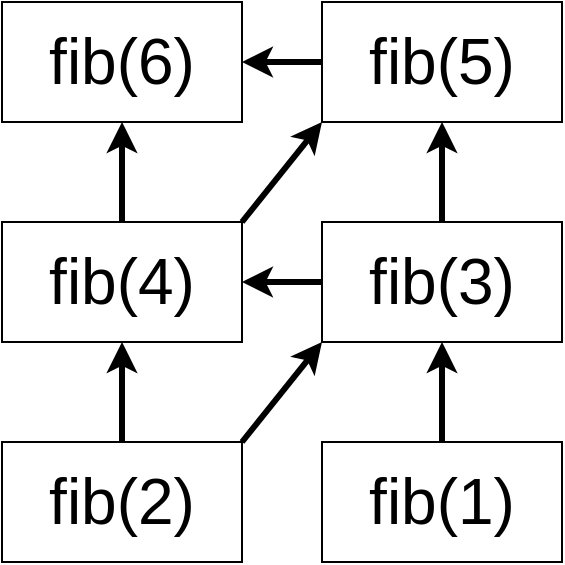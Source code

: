<mxfile version="22.0.3" type="device">
  <diagram name="第 1 页" id="ujzJZVxG4UB_5SokYcBW">
    <mxGraphModel dx="1026" dy="658" grid="1" gridSize="10" guides="1" tooltips="1" connect="1" arrows="1" fold="1" page="1" pageScale="1" pageWidth="827" pageHeight="1169" math="0" shadow="0">
      <root>
        <mxCell id="0" />
        <mxCell id="1" parent="0" />
        <mxCell id="CEb01pUDS_A-p7_sEPTb-1" style="rounded=0;orthogonalLoop=1;jettySize=auto;html=1;exitX=1;exitY=0;exitDx=0;exitDy=0;entryX=0;entryY=1;entryDx=0;entryDy=0;strokeWidth=3;" edge="1" parent="1" source="CEb01pUDS_A-p7_sEPTb-2" target="CEb01pUDS_A-p7_sEPTb-12">
          <mxGeometry relative="1" as="geometry">
            <Array as="points" />
          </mxGeometry>
        </mxCell>
        <mxCell id="CEb01pUDS_A-p7_sEPTb-22" style="edgeStyle=orthogonalEdgeStyle;rounded=0;orthogonalLoop=1;jettySize=auto;html=1;entryX=0.5;entryY=1;entryDx=0;entryDy=0;strokeWidth=3;" edge="1" parent="1" source="CEb01pUDS_A-p7_sEPTb-2" target="CEb01pUDS_A-p7_sEPTb-20">
          <mxGeometry relative="1" as="geometry" />
        </mxCell>
        <mxCell id="CEb01pUDS_A-p7_sEPTb-2" value="fib(4)" style="rounded=0;whiteSpace=wrap;html=1;fontSize=32;" vertex="1" parent="1">
          <mxGeometry y="110" width="120" height="60" as="geometry" />
        </mxCell>
        <mxCell id="CEb01pUDS_A-p7_sEPTb-5" style="rounded=0;orthogonalLoop=1;jettySize=auto;html=1;exitX=0.5;exitY=0;exitDx=0;exitDy=0;entryX=0.5;entryY=1;entryDx=0;entryDy=0;strokeWidth=3;" edge="1" parent="1" source="CEb01pUDS_A-p7_sEPTb-6" target="CEb01pUDS_A-p7_sEPTb-2">
          <mxGeometry relative="1" as="geometry" />
        </mxCell>
        <mxCell id="CEb01pUDS_A-p7_sEPTb-18" style="rounded=0;orthogonalLoop=1;jettySize=auto;html=1;exitX=1;exitY=0;exitDx=0;exitDy=0;entryX=0;entryY=1;entryDx=0;entryDy=0;strokeWidth=3;" edge="1" parent="1" source="CEb01pUDS_A-p7_sEPTb-6" target="CEb01pUDS_A-p7_sEPTb-13">
          <mxGeometry relative="1" as="geometry" />
        </mxCell>
        <mxCell id="CEb01pUDS_A-p7_sEPTb-6" value="fib(2)" style="rounded=0;whiteSpace=wrap;html=1;fontSize=32;" vertex="1" parent="1">
          <mxGeometry y="220" width="120" height="60" as="geometry" />
        </mxCell>
        <mxCell id="CEb01pUDS_A-p7_sEPTb-11" style="rounded=0;orthogonalLoop=1;jettySize=auto;html=1;exitX=0.5;exitY=0;exitDx=0;exitDy=0;entryX=0.5;entryY=1;entryDx=0;entryDy=0;strokeWidth=3;" edge="1" parent="1" source="CEb01pUDS_A-p7_sEPTb-13" target="CEb01pUDS_A-p7_sEPTb-12">
          <mxGeometry relative="1" as="geometry" />
        </mxCell>
        <mxCell id="CEb01pUDS_A-p7_sEPTb-21" style="edgeStyle=orthogonalEdgeStyle;rounded=0;orthogonalLoop=1;jettySize=auto;html=1;entryX=1;entryY=0.5;entryDx=0;entryDy=0;strokeWidth=3;" edge="1" parent="1" source="CEb01pUDS_A-p7_sEPTb-12" target="CEb01pUDS_A-p7_sEPTb-20">
          <mxGeometry relative="1" as="geometry" />
        </mxCell>
        <mxCell id="CEb01pUDS_A-p7_sEPTb-12" value="fib(5)" style="rounded=0;whiteSpace=wrap;html=1;fontSize=32;" vertex="1" parent="1">
          <mxGeometry x="160" width="120" height="60" as="geometry" />
        </mxCell>
        <mxCell id="CEb01pUDS_A-p7_sEPTb-19" style="edgeStyle=orthogonalEdgeStyle;rounded=0;orthogonalLoop=1;jettySize=auto;html=1;strokeWidth=3;" edge="1" parent="1" source="CEb01pUDS_A-p7_sEPTb-13" target="CEb01pUDS_A-p7_sEPTb-2">
          <mxGeometry relative="1" as="geometry" />
        </mxCell>
        <mxCell id="CEb01pUDS_A-p7_sEPTb-13" value="fib(3)" style="rounded=0;whiteSpace=wrap;html=1;fontSize=32;" vertex="1" parent="1">
          <mxGeometry x="160" y="110" width="120" height="60" as="geometry" />
        </mxCell>
        <mxCell id="CEb01pUDS_A-p7_sEPTb-16" style="rounded=0;orthogonalLoop=1;jettySize=auto;html=1;exitX=0.5;exitY=0;exitDx=0;exitDy=0;entryX=0.5;entryY=1;entryDx=0;entryDy=0;strokeWidth=3;" edge="1" parent="1" source="CEb01pUDS_A-p7_sEPTb-17" target="CEb01pUDS_A-p7_sEPTb-13">
          <mxGeometry relative="1" as="geometry" />
        </mxCell>
        <mxCell id="CEb01pUDS_A-p7_sEPTb-17" value="fib(1)" style="rounded=0;whiteSpace=wrap;html=1;fontSize=32;" vertex="1" parent="1">
          <mxGeometry x="160" y="220" width="120" height="60" as="geometry" />
        </mxCell>
        <mxCell id="CEb01pUDS_A-p7_sEPTb-20" value="fib(6)" style="rounded=0;whiteSpace=wrap;html=1;fontSize=32;" vertex="1" parent="1">
          <mxGeometry width="120" height="60" as="geometry" />
        </mxCell>
      </root>
    </mxGraphModel>
  </diagram>
</mxfile>
